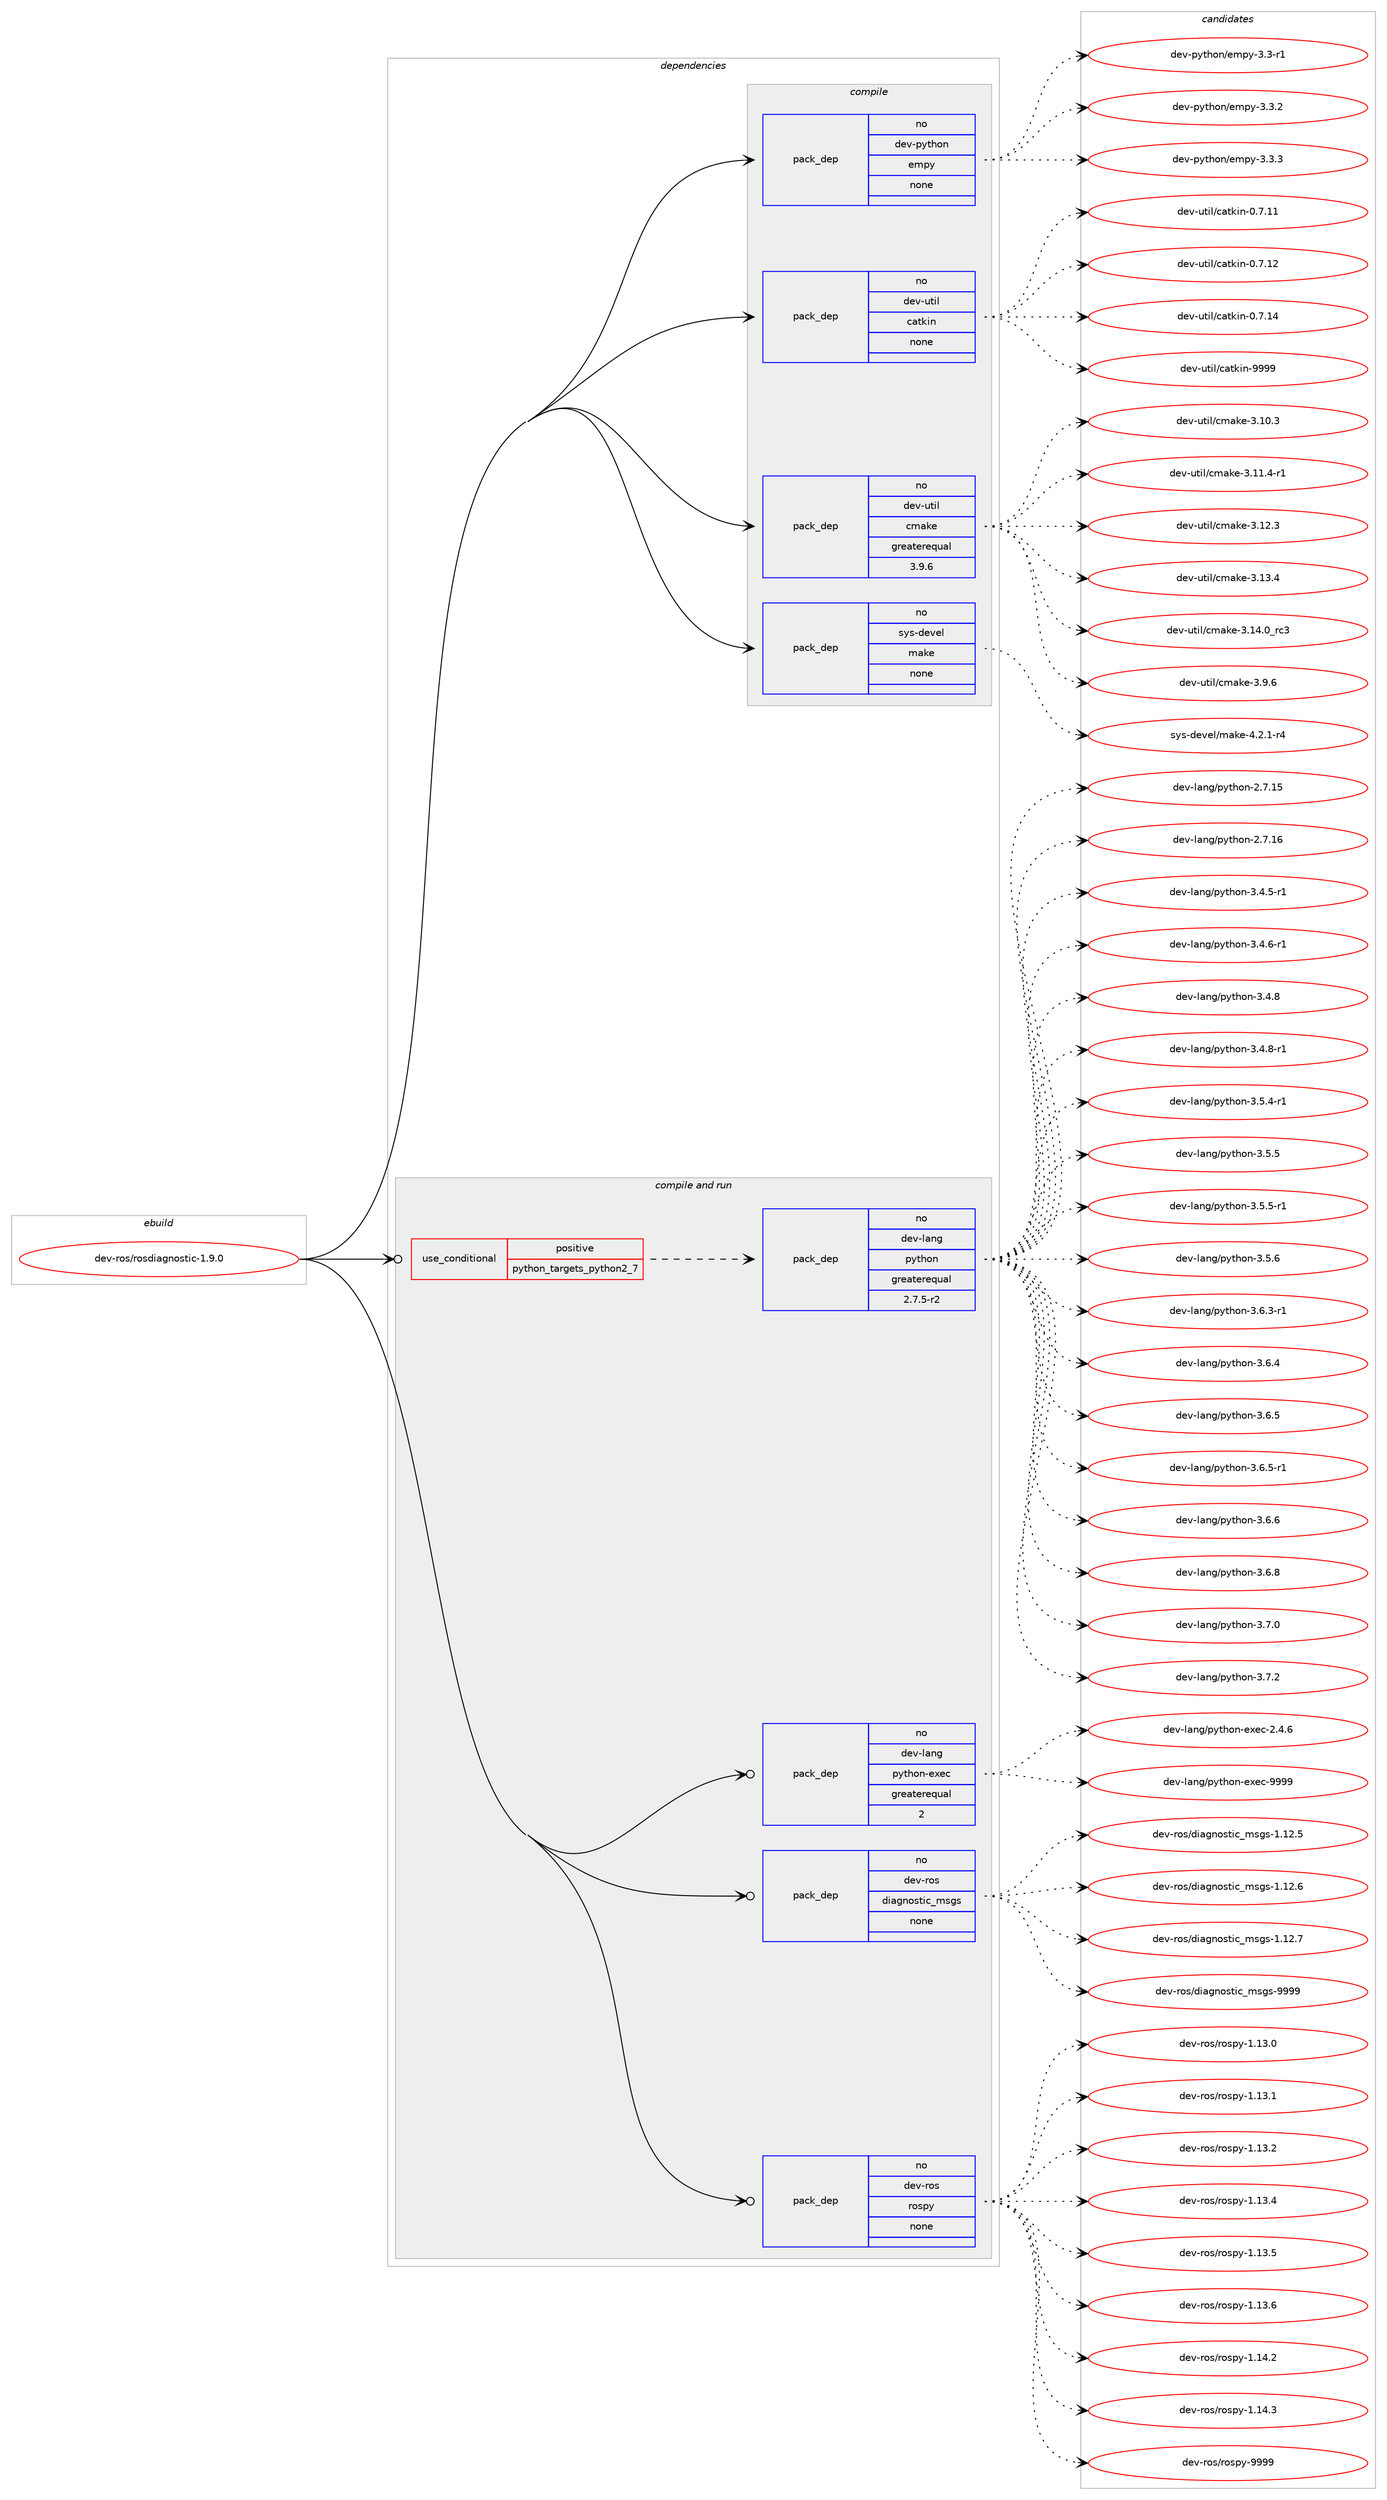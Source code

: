 digraph prolog {

# *************
# Graph options
# *************

newrank=true;
concentrate=true;
compound=true;
graph [rankdir=LR,fontname=Helvetica,fontsize=10,ranksep=1.5];#, ranksep=2.5, nodesep=0.2];
edge  [arrowhead=vee];
node  [fontname=Helvetica,fontsize=10];

# **********
# The ebuild
# **********

subgraph cluster_leftcol {
color=gray;
rank=same;
label=<<i>ebuild</i>>;
id [label="dev-ros/rosdiagnostic-1.9.0", color=red, width=4, href="../dev-ros/rosdiagnostic-1.9.0.svg"];
}

# ****************
# The dependencies
# ****************

subgraph cluster_midcol {
color=gray;
label=<<i>dependencies</i>>;
subgraph cluster_compile {
fillcolor="#eeeeee";
style=filled;
label=<<i>compile</i>>;
subgraph pack1051935 {
dependency1465213 [label=<<TABLE BORDER="0" CELLBORDER="1" CELLSPACING="0" CELLPADDING="4" WIDTH="220"><TR><TD ROWSPAN="6" CELLPADDING="30">pack_dep</TD></TR><TR><TD WIDTH="110">no</TD></TR><TR><TD>dev-python</TD></TR><TR><TD>empy</TD></TR><TR><TD>none</TD></TR><TR><TD></TD></TR></TABLE>>, shape=none, color=blue];
}
id:e -> dependency1465213:w [weight=20,style="solid",arrowhead="vee"];
subgraph pack1051936 {
dependency1465214 [label=<<TABLE BORDER="0" CELLBORDER="1" CELLSPACING="0" CELLPADDING="4" WIDTH="220"><TR><TD ROWSPAN="6" CELLPADDING="30">pack_dep</TD></TR><TR><TD WIDTH="110">no</TD></TR><TR><TD>dev-util</TD></TR><TR><TD>catkin</TD></TR><TR><TD>none</TD></TR><TR><TD></TD></TR></TABLE>>, shape=none, color=blue];
}
id:e -> dependency1465214:w [weight=20,style="solid",arrowhead="vee"];
subgraph pack1051937 {
dependency1465215 [label=<<TABLE BORDER="0" CELLBORDER="1" CELLSPACING="0" CELLPADDING="4" WIDTH="220"><TR><TD ROWSPAN="6" CELLPADDING="30">pack_dep</TD></TR><TR><TD WIDTH="110">no</TD></TR><TR><TD>dev-util</TD></TR><TR><TD>cmake</TD></TR><TR><TD>greaterequal</TD></TR><TR><TD>3.9.6</TD></TR></TABLE>>, shape=none, color=blue];
}
id:e -> dependency1465215:w [weight=20,style="solid",arrowhead="vee"];
subgraph pack1051938 {
dependency1465216 [label=<<TABLE BORDER="0" CELLBORDER="1" CELLSPACING="0" CELLPADDING="4" WIDTH="220"><TR><TD ROWSPAN="6" CELLPADDING="30">pack_dep</TD></TR><TR><TD WIDTH="110">no</TD></TR><TR><TD>sys-devel</TD></TR><TR><TD>make</TD></TR><TR><TD>none</TD></TR><TR><TD></TD></TR></TABLE>>, shape=none, color=blue];
}
id:e -> dependency1465216:w [weight=20,style="solid",arrowhead="vee"];
}
subgraph cluster_compileandrun {
fillcolor="#eeeeee";
style=filled;
label=<<i>compile and run</i>>;
subgraph cond389888 {
dependency1465217 [label=<<TABLE BORDER="0" CELLBORDER="1" CELLSPACING="0" CELLPADDING="4"><TR><TD ROWSPAN="3" CELLPADDING="10">use_conditional</TD></TR><TR><TD>positive</TD></TR><TR><TD>python_targets_python2_7</TD></TR></TABLE>>, shape=none, color=red];
subgraph pack1051939 {
dependency1465218 [label=<<TABLE BORDER="0" CELLBORDER="1" CELLSPACING="0" CELLPADDING="4" WIDTH="220"><TR><TD ROWSPAN="6" CELLPADDING="30">pack_dep</TD></TR><TR><TD WIDTH="110">no</TD></TR><TR><TD>dev-lang</TD></TR><TR><TD>python</TD></TR><TR><TD>greaterequal</TD></TR><TR><TD>2.7.5-r2</TD></TR></TABLE>>, shape=none, color=blue];
}
dependency1465217:e -> dependency1465218:w [weight=20,style="dashed",arrowhead="vee"];
}
id:e -> dependency1465217:w [weight=20,style="solid",arrowhead="odotvee"];
subgraph pack1051940 {
dependency1465219 [label=<<TABLE BORDER="0" CELLBORDER="1" CELLSPACING="0" CELLPADDING="4" WIDTH="220"><TR><TD ROWSPAN="6" CELLPADDING="30">pack_dep</TD></TR><TR><TD WIDTH="110">no</TD></TR><TR><TD>dev-lang</TD></TR><TR><TD>python-exec</TD></TR><TR><TD>greaterequal</TD></TR><TR><TD>2</TD></TR></TABLE>>, shape=none, color=blue];
}
id:e -> dependency1465219:w [weight=20,style="solid",arrowhead="odotvee"];
subgraph pack1051941 {
dependency1465220 [label=<<TABLE BORDER="0" CELLBORDER="1" CELLSPACING="0" CELLPADDING="4" WIDTH="220"><TR><TD ROWSPAN="6" CELLPADDING="30">pack_dep</TD></TR><TR><TD WIDTH="110">no</TD></TR><TR><TD>dev-ros</TD></TR><TR><TD>diagnostic_msgs</TD></TR><TR><TD>none</TD></TR><TR><TD></TD></TR></TABLE>>, shape=none, color=blue];
}
id:e -> dependency1465220:w [weight=20,style="solid",arrowhead="odotvee"];
subgraph pack1051942 {
dependency1465221 [label=<<TABLE BORDER="0" CELLBORDER="1" CELLSPACING="0" CELLPADDING="4" WIDTH="220"><TR><TD ROWSPAN="6" CELLPADDING="30">pack_dep</TD></TR><TR><TD WIDTH="110">no</TD></TR><TR><TD>dev-ros</TD></TR><TR><TD>rospy</TD></TR><TR><TD>none</TD></TR><TR><TD></TD></TR></TABLE>>, shape=none, color=blue];
}
id:e -> dependency1465221:w [weight=20,style="solid",arrowhead="odotvee"];
}
subgraph cluster_run {
fillcolor="#eeeeee";
style=filled;
label=<<i>run</i>>;
}
}

# **************
# The candidates
# **************

subgraph cluster_choices {
rank=same;
color=gray;
label=<<i>candidates</i>>;

subgraph choice1051935 {
color=black;
nodesep=1;
choice1001011184511212111610411111047101109112121455146514511449 [label="dev-python/empy-3.3-r1", color=red, width=4,href="../dev-python/empy-3.3-r1.svg"];
choice1001011184511212111610411111047101109112121455146514650 [label="dev-python/empy-3.3.2", color=red, width=4,href="../dev-python/empy-3.3.2.svg"];
choice1001011184511212111610411111047101109112121455146514651 [label="dev-python/empy-3.3.3", color=red, width=4,href="../dev-python/empy-3.3.3.svg"];
dependency1465213:e -> choice1001011184511212111610411111047101109112121455146514511449:w [style=dotted,weight="100"];
dependency1465213:e -> choice1001011184511212111610411111047101109112121455146514650:w [style=dotted,weight="100"];
dependency1465213:e -> choice1001011184511212111610411111047101109112121455146514651:w [style=dotted,weight="100"];
}
subgraph choice1051936 {
color=black;
nodesep=1;
choice1001011184511711610510847999711610710511045484655464949 [label="dev-util/catkin-0.7.11", color=red, width=4,href="../dev-util/catkin-0.7.11.svg"];
choice1001011184511711610510847999711610710511045484655464950 [label="dev-util/catkin-0.7.12", color=red, width=4,href="../dev-util/catkin-0.7.12.svg"];
choice1001011184511711610510847999711610710511045484655464952 [label="dev-util/catkin-0.7.14", color=red, width=4,href="../dev-util/catkin-0.7.14.svg"];
choice100101118451171161051084799971161071051104557575757 [label="dev-util/catkin-9999", color=red, width=4,href="../dev-util/catkin-9999.svg"];
dependency1465214:e -> choice1001011184511711610510847999711610710511045484655464949:w [style=dotted,weight="100"];
dependency1465214:e -> choice1001011184511711610510847999711610710511045484655464950:w [style=dotted,weight="100"];
dependency1465214:e -> choice1001011184511711610510847999711610710511045484655464952:w [style=dotted,weight="100"];
dependency1465214:e -> choice100101118451171161051084799971161071051104557575757:w [style=dotted,weight="100"];
}
subgraph choice1051937 {
color=black;
nodesep=1;
choice1001011184511711610510847991099710710145514649484651 [label="dev-util/cmake-3.10.3", color=red, width=4,href="../dev-util/cmake-3.10.3.svg"];
choice10010111845117116105108479910997107101455146494946524511449 [label="dev-util/cmake-3.11.4-r1", color=red, width=4,href="../dev-util/cmake-3.11.4-r1.svg"];
choice1001011184511711610510847991099710710145514649504651 [label="dev-util/cmake-3.12.3", color=red, width=4,href="../dev-util/cmake-3.12.3.svg"];
choice1001011184511711610510847991099710710145514649514652 [label="dev-util/cmake-3.13.4", color=red, width=4,href="../dev-util/cmake-3.13.4.svg"];
choice1001011184511711610510847991099710710145514649524648951149951 [label="dev-util/cmake-3.14.0_rc3", color=red, width=4,href="../dev-util/cmake-3.14.0_rc3.svg"];
choice10010111845117116105108479910997107101455146574654 [label="dev-util/cmake-3.9.6", color=red, width=4,href="../dev-util/cmake-3.9.6.svg"];
dependency1465215:e -> choice1001011184511711610510847991099710710145514649484651:w [style=dotted,weight="100"];
dependency1465215:e -> choice10010111845117116105108479910997107101455146494946524511449:w [style=dotted,weight="100"];
dependency1465215:e -> choice1001011184511711610510847991099710710145514649504651:w [style=dotted,weight="100"];
dependency1465215:e -> choice1001011184511711610510847991099710710145514649514652:w [style=dotted,weight="100"];
dependency1465215:e -> choice1001011184511711610510847991099710710145514649524648951149951:w [style=dotted,weight="100"];
dependency1465215:e -> choice10010111845117116105108479910997107101455146574654:w [style=dotted,weight="100"];
}
subgraph choice1051938 {
color=black;
nodesep=1;
choice1151211154510010111810110847109971071014552465046494511452 [label="sys-devel/make-4.2.1-r4", color=red, width=4,href="../sys-devel/make-4.2.1-r4.svg"];
dependency1465216:e -> choice1151211154510010111810110847109971071014552465046494511452:w [style=dotted,weight="100"];
}
subgraph choice1051939 {
color=black;
nodesep=1;
choice10010111845108971101034711212111610411111045504655464953 [label="dev-lang/python-2.7.15", color=red, width=4,href="../dev-lang/python-2.7.15.svg"];
choice10010111845108971101034711212111610411111045504655464954 [label="dev-lang/python-2.7.16", color=red, width=4,href="../dev-lang/python-2.7.16.svg"];
choice1001011184510897110103471121211161041111104551465246534511449 [label="dev-lang/python-3.4.5-r1", color=red, width=4,href="../dev-lang/python-3.4.5-r1.svg"];
choice1001011184510897110103471121211161041111104551465246544511449 [label="dev-lang/python-3.4.6-r1", color=red, width=4,href="../dev-lang/python-3.4.6-r1.svg"];
choice100101118451089711010347112121116104111110455146524656 [label="dev-lang/python-3.4.8", color=red, width=4,href="../dev-lang/python-3.4.8.svg"];
choice1001011184510897110103471121211161041111104551465246564511449 [label="dev-lang/python-3.4.8-r1", color=red, width=4,href="../dev-lang/python-3.4.8-r1.svg"];
choice1001011184510897110103471121211161041111104551465346524511449 [label="dev-lang/python-3.5.4-r1", color=red, width=4,href="../dev-lang/python-3.5.4-r1.svg"];
choice100101118451089711010347112121116104111110455146534653 [label="dev-lang/python-3.5.5", color=red, width=4,href="../dev-lang/python-3.5.5.svg"];
choice1001011184510897110103471121211161041111104551465346534511449 [label="dev-lang/python-3.5.5-r1", color=red, width=4,href="../dev-lang/python-3.5.5-r1.svg"];
choice100101118451089711010347112121116104111110455146534654 [label="dev-lang/python-3.5.6", color=red, width=4,href="../dev-lang/python-3.5.6.svg"];
choice1001011184510897110103471121211161041111104551465446514511449 [label="dev-lang/python-3.6.3-r1", color=red, width=4,href="../dev-lang/python-3.6.3-r1.svg"];
choice100101118451089711010347112121116104111110455146544652 [label="dev-lang/python-3.6.4", color=red, width=4,href="../dev-lang/python-3.6.4.svg"];
choice100101118451089711010347112121116104111110455146544653 [label="dev-lang/python-3.6.5", color=red, width=4,href="../dev-lang/python-3.6.5.svg"];
choice1001011184510897110103471121211161041111104551465446534511449 [label="dev-lang/python-3.6.5-r1", color=red, width=4,href="../dev-lang/python-3.6.5-r1.svg"];
choice100101118451089711010347112121116104111110455146544654 [label="dev-lang/python-3.6.6", color=red, width=4,href="../dev-lang/python-3.6.6.svg"];
choice100101118451089711010347112121116104111110455146544656 [label="dev-lang/python-3.6.8", color=red, width=4,href="../dev-lang/python-3.6.8.svg"];
choice100101118451089711010347112121116104111110455146554648 [label="dev-lang/python-3.7.0", color=red, width=4,href="../dev-lang/python-3.7.0.svg"];
choice100101118451089711010347112121116104111110455146554650 [label="dev-lang/python-3.7.2", color=red, width=4,href="../dev-lang/python-3.7.2.svg"];
dependency1465218:e -> choice10010111845108971101034711212111610411111045504655464953:w [style=dotted,weight="100"];
dependency1465218:e -> choice10010111845108971101034711212111610411111045504655464954:w [style=dotted,weight="100"];
dependency1465218:e -> choice1001011184510897110103471121211161041111104551465246534511449:w [style=dotted,weight="100"];
dependency1465218:e -> choice1001011184510897110103471121211161041111104551465246544511449:w [style=dotted,weight="100"];
dependency1465218:e -> choice100101118451089711010347112121116104111110455146524656:w [style=dotted,weight="100"];
dependency1465218:e -> choice1001011184510897110103471121211161041111104551465246564511449:w [style=dotted,weight="100"];
dependency1465218:e -> choice1001011184510897110103471121211161041111104551465346524511449:w [style=dotted,weight="100"];
dependency1465218:e -> choice100101118451089711010347112121116104111110455146534653:w [style=dotted,weight="100"];
dependency1465218:e -> choice1001011184510897110103471121211161041111104551465346534511449:w [style=dotted,weight="100"];
dependency1465218:e -> choice100101118451089711010347112121116104111110455146534654:w [style=dotted,weight="100"];
dependency1465218:e -> choice1001011184510897110103471121211161041111104551465446514511449:w [style=dotted,weight="100"];
dependency1465218:e -> choice100101118451089711010347112121116104111110455146544652:w [style=dotted,weight="100"];
dependency1465218:e -> choice100101118451089711010347112121116104111110455146544653:w [style=dotted,weight="100"];
dependency1465218:e -> choice1001011184510897110103471121211161041111104551465446534511449:w [style=dotted,weight="100"];
dependency1465218:e -> choice100101118451089711010347112121116104111110455146544654:w [style=dotted,weight="100"];
dependency1465218:e -> choice100101118451089711010347112121116104111110455146544656:w [style=dotted,weight="100"];
dependency1465218:e -> choice100101118451089711010347112121116104111110455146554648:w [style=dotted,weight="100"];
dependency1465218:e -> choice100101118451089711010347112121116104111110455146554650:w [style=dotted,weight="100"];
}
subgraph choice1051940 {
color=black;
nodesep=1;
choice1001011184510897110103471121211161041111104510112010199455046524654 [label="dev-lang/python-exec-2.4.6", color=red, width=4,href="../dev-lang/python-exec-2.4.6.svg"];
choice10010111845108971101034711212111610411111045101120101994557575757 [label="dev-lang/python-exec-9999", color=red, width=4,href="../dev-lang/python-exec-9999.svg"];
dependency1465219:e -> choice1001011184510897110103471121211161041111104510112010199455046524654:w [style=dotted,weight="100"];
dependency1465219:e -> choice10010111845108971101034711212111610411111045101120101994557575757:w [style=dotted,weight="100"];
}
subgraph choice1051941 {
color=black;
nodesep=1;
choice100101118451141111154710010597103110111115116105999510911510311545494649504653 [label="dev-ros/diagnostic_msgs-1.12.5", color=red, width=4,href="../dev-ros/diagnostic_msgs-1.12.5.svg"];
choice100101118451141111154710010597103110111115116105999510911510311545494649504654 [label="dev-ros/diagnostic_msgs-1.12.6", color=red, width=4,href="../dev-ros/diagnostic_msgs-1.12.6.svg"];
choice100101118451141111154710010597103110111115116105999510911510311545494649504655 [label="dev-ros/diagnostic_msgs-1.12.7", color=red, width=4,href="../dev-ros/diagnostic_msgs-1.12.7.svg"];
choice10010111845114111115471001059710311011111511610599951091151031154557575757 [label="dev-ros/diagnostic_msgs-9999", color=red, width=4,href="../dev-ros/diagnostic_msgs-9999.svg"];
dependency1465220:e -> choice100101118451141111154710010597103110111115116105999510911510311545494649504653:w [style=dotted,weight="100"];
dependency1465220:e -> choice100101118451141111154710010597103110111115116105999510911510311545494649504654:w [style=dotted,weight="100"];
dependency1465220:e -> choice100101118451141111154710010597103110111115116105999510911510311545494649504655:w [style=dotted,weight="100"];
dependency1465220:e -> choice10010111845114111115471001059710311011111511610599951091151031154557575757:w [style=dotted,weight="100"];
}
subgraph choice1051942 {
color=black;
nodesep=1;
choice100101118451141111154711411111511212145494649514648 [label="dev-ros/rospy-1.13.0", color=red, width=4,href="../dev-ros/rospy-1.13.0.svg"];
choice100101118451141111154711411111511212145494649514649 [label="dev-ros/rospy-1.13.1", color=red, width=4,href="../dev-ros/rospy-1.13.1.svg"];
choice100101118451141111154711411111511212145494649514650 [label="dev-ros/rospy-1.13.2", color=red, width=4,href="../dev-ros/rospy-1.13.2.svg"];
choice100101118451141111154711411111511212145494649514652 [label="dev-ros/rospy-1.13.4", color=red, width=4,href="../dev-ros/rospy-1.13.4.svg"];
choice100101118451141111154711411111511212145494649514653 [label="dev-ros/rospy-1.13.5", color=red, width=4,href="../dev-ros/rospy-1.13.5.svg"];
choice100101118451141111154711411111511212145494649514654 [label="dev-ros/rospy-1.13.6", color=red, width=4,href="../dev-ros/rospy-1.13.6.svg"];
choice100101118451141111154711411111511212145494649524650 [label="dev-ros/rospy-1.14.2", color=red, width=4,href="../dev-ros/rospy-1.14.2.svg"];
choice100101118451141111154711411111511212145494649524651 [label="dev-ros/rospy-1.14.3", color=red, width=4,href="../dev-ros/rospy-1.14.3.svg"];
choice10010111845114111115471141111151121214557575757 [label="dev-ros/rospy-9999", color=red, width=4,href="../dev-ros/rospy-9999.svg"];
dependency1465221:e -> choice100101118451141111154711411111511212145494649514648:w [style=dotted,weight="100"];
dependency1465221:e -> choice100101118451141111154711411111511212145494649514649:w [style=dotted,weight="100"];
dependency1465221:e -> choice100101118451141111154711411111511212145494649514650:w [style=dotted,weight="100"];
dependency1465221:e -> choice100101118451141111154711411111511212145494649514652:w [style=dotted,weight="100"];
dependency1465221:e -> choice100101118451141111154711411111511212145494649514653:w [style=dotted,weight="100"];
dependency1465221:e -> choice100101118451141111154711411111511212145494649514654:w [style=dotted,weight="100"];
dependency1465221:e -> choice100101118451141111154711411111511212145494649524650:w [style=dotted,weight="100"];
dependency1465221:e -> choice100101118451141111154711411111511212145494649524651:w [style=dotted,weight="100"];
dependency1465221:e -> choice10010111845114111115471141111151121214557575757:w [style=dotted,weight="100"];
}
}

}
